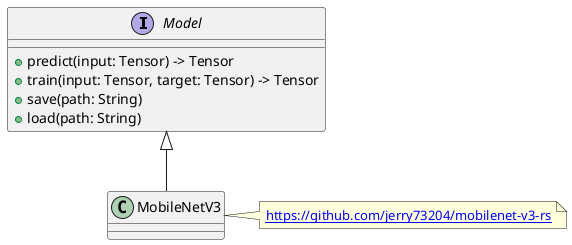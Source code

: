@startuml model

interface Model {
    + predict(input: Tensor) -> Tensor
    + train(input: Tensor, target: Tensor) -> Tensor
    + save(path: String)
    + load(path: String)
}

class MobileNetV3 {

}
note right of MobileNetV3
    [[https://github.com/jerry73204/mobilenet-v3-rs]]
end note

MobileNetV3 -up-|> Model

@enduml